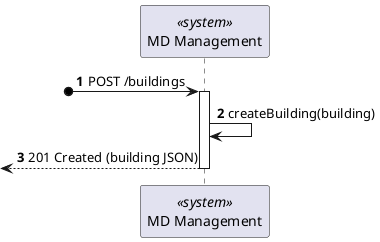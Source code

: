 @startuml process-view
autonumber
participant SYS as "MD Management" <<system>>


?o-> SYS : POST /buildings
activate SYS

SYS -> SYS : createBuilding(building)
<-- SYS : 201 Created (building JSON)
deactivate SYS

@enduml
